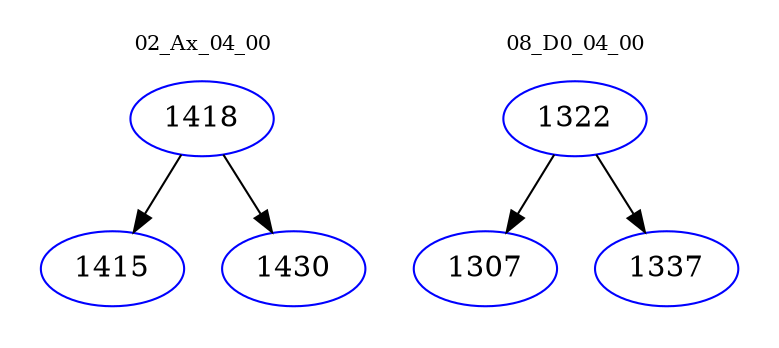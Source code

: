 digraph{
subgraph cluster_0 {
color = white
label = "02_Ax_04_00";
fontsize=10;
T0_1418 [label="1418", color="blue"]
T0_1418 -> T0_1415 [color="black"]
T0_1415 [label="1415", color="blue"]
T0_1418 -> T0_1430 [color="black"]
T0_1430 [label="1430", color="blue"]
}
subgraph cluster_1 {
color = white
label = "08_D0_04_00";
fontsize=10;
T1_1322 [label="1322", color="blue"]
T1_1322 -> T1_1307 [color="black"]
T1_1307 [label="1307", color="blue"]
T1_1322 -> T1_1337 [color="black"]
T1_1337 [label="1337", color="blue"]
}
}

